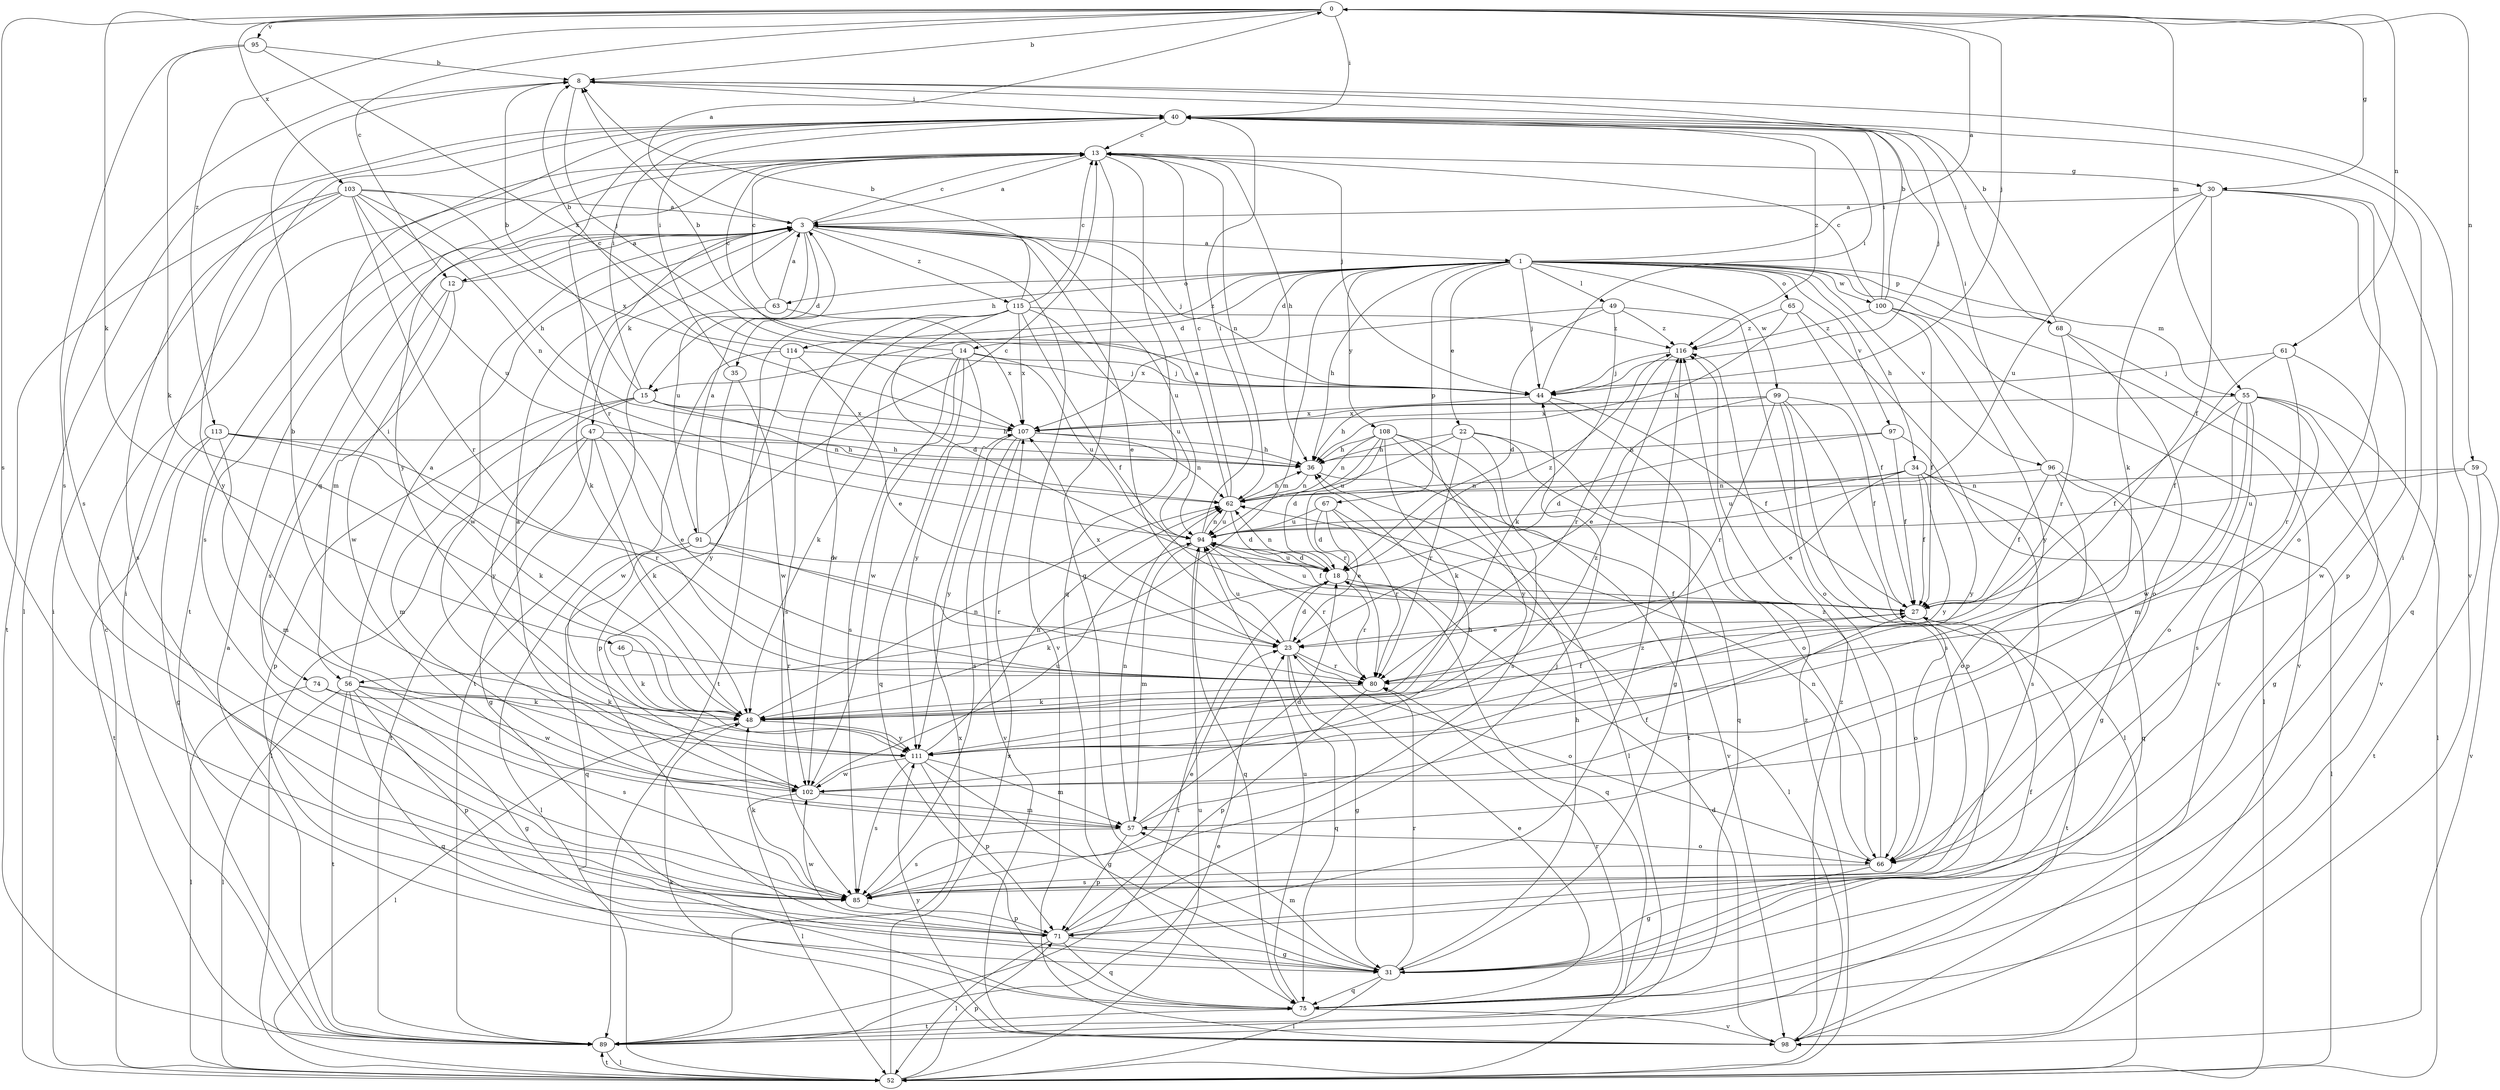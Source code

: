 strict digraph  {
0;
1;
3;
8;
12;
13;
14;
15;
18;
22;
23;
27;
30;
31;
34;
35;
36;
40;
44;
46;
47;
48;
49;
52;
55;
56;
57;
59;
61;
62;
63;
65;
66;
67;
68;
71;
74;
75;
80;
85;
89;
91;
94;
95;
96;
97;
98;
99;
100;
102;
103;
107;
108;
111;
113;
114;
115;
116;
0 -> 8  [label=b];
0 -> 12  [label=c];
0 -> 30  [label=g];
0 -> 40  [label=i];
0 -> 44  [label=j];
0 -> 46  [label=k];
0 -> 55  [label=m];
0 -> 59  [label=n];
0 -> 61  [label=n];
0 -> 85  [label=s];
0 -> 95  [label=v];
0 -> 103  [label=x];
0 -> 113  [label=z];
1 -> 0  [label=a];
1 -> 14  [label=d];
1 -> 15  [label=d];
1 -> 22  [label=e];
1 -> 34  [label=h];
1 -> 35  [label=h];
1 -> 36  [label=h];
1 -> 44  [label=j];
1 -> 49  [label=l];
1 -> 55  [label=m];
1 -> 56  [label=m];
1 -> 63  [label=o];
1 -> 65  [label=o];
1 -> 67  [label=p];
1 -> 68  [label=p];
1 -> 96  [label=v];
1 -> 97  [label=v];
1 -> 98  [label=v];
1 -> 99  [label=w];
1 -> 100  [label=w];
1 -> 108  [label=y];
1 -> 114  [label=z];
3 -> 0  [label=a];
3 -> 1  [label=a];
3 -> 12  [label=c];
3 -> 13  [label=c];
3 -> 15  [label=d];
3 -> 23  [label=e];
3 -> 44  [label=j];
3 -> 47  [label=k];
3 -> 48  [label=k];
3 -> 85  [label=s];
3 -> 91  [label=u];
3 -> 94  [label=u];
3 -> 98  [label=v];
3 -> 102  [label=w];
3 -> 115  [label=z];
8 -> 40  [label=i];
8 -> 44  [label=j];
8 -> 85  [label=s];
8 -> 98  [label=v];
12 -> 3  [label=a];
12 -> 56  [label=m];
12 -> 74  [label=q];
12 -> 102  [label=w];
13 -> 3  [label=a];
13 -> 30  [label=g];
13 -> 31  [label=g];
13 -> 36  [label=h];
13 -> 44  [label=j];
13 -> 62  [label=n];
13 -> 75  [label=q];
13 -> 85  [label=s];
13 -> 89  [label=t];
13 -> 111  [label=y];
14 -> 13  [label=c];
14 -> 44  [label=j];
14 -> 48  [label=k];
14 -> 75  [label=q];
14 -> 85  [label=s];
14 -> 94  [label=u];
14 -> 102  [label=w];
14 -> 111  [label=y];
15 -> 8  [label=b];
15 -> 36  [label=h];
15 -> 40  [label=i];
15 -> 57  [label=m];
15 -> 62  [label=n];
15 -> 71  [label=p];
15 -> 107  [label=x];
15 -> 111  [label=y];
18 -> 27  [label=f];
18 -> 48  [label=k];
18 -> 62  [label=n];
18 -> 75  [label=q];
18 -> 80  [label=r];
18 -> 89  [label=t];
18 -> 94  [label=u];
18 -> 116  [label=z];
22 -> 36  [label=h];
22 -> 66  [label=o];
22 -> 75  [label=q];
22 -> 80  [label=r];
22 -> 85  [label=s];
22 -> 94  [label=u];
23 -> 18  [label=d];
23 -> 31  [label=g];
23 -> 66  [label=o];
23 -> 75  [label=q];
23 -> 80  [label=r];
23 -> 94  [label=u];
23 -> 107  [label=x];
27 -> 23  [label=e];
27 -> 66  [label=o];
27 -> 89  [label=t];
27 -> 94  [label=u];
30 -> 3  [label=a];
30 -> 27  [label=f];
30 -> 48  [label=k];
30 -> 66  [label=o];
30 -> 71  [label=p];
30 -> 75  [label=q];
30 -> 94  [label=u];
31 -> 27  [label=f];
31 -> 36  [label=h];
31 -> 40  [label=i];
31 -> 52  [label=l];
31 -> 57  [label=m];
31 -> 75  [label=q];
31 -> 80  [label=r];
34 -> 23  [label=e];
34 -> 27  [label=f];
34 -> 62  [label=n];
34 -> 75  [label=q];
34 -> 85  [label=s];
34 -> 94  [label=u];
34 -> 111  [label=y];
35 -> 40  [label=i];
35 -> 71  [label=p];
35 -> 102  [label=w];
36 -> 62  [label=n];
36 -> 98  [label=v];
40 -> 13  [label=c];
40 -> 44  [label=j];
40 -> 52  [label=l];
40 -> 80  [label=r];
40 -> 116  [label=z];
44 -> 8  [label=b];
44 -> 27  [label=f];
44 -> 31  [label=g];
44 -> 40  [label=i];
44 -> 107  [label=x];
46 -> 48  [label=k];
46 -> 80  [label=r];
47 -> 23  [label=e];
47 -> 31  [label=g];
47 -> 36  [label=h];
47 -> 48  [label=k];
47 -> 52  [label=l];
47 -> 89  [label=t];
48 -> 27  [label=f];
48 -> 40  [label=i];
48 -> 52  [label=l];
48 -> 62  [label=n];
48 -> 111  [label=y];
49 -> 18  [label=d];
49 -> 48  [label=k];
49 -> 66  [label=o];
49 -> 107  [label=x];
49 -> 116  [label=z];
52 -> 13  [label=c];
52 -> 40  [label=i];
52 -> 71  [label=p];
52 -> 89  [label=t];
52 -> 94  [label=u];
52 -> 107  [label=x];
52 -> 116  [label=z];
55 -> 27  [label=f];
55 -> 31  [label=g];
55 -> 52  [label=l];
55 -> 57  [label=m];
55 -> 66  [label=o];
55 -> 85  [label=s];
55 -> 102  [label=w];
55 -> 107  [label=x];
56 -> 3  [label=a];
56 -> 31  [label=g];
56 -> 48  [label=k];
56 -> 52  [label=l];
56 -> 71  [label=p];
56 -> 75  [label=q];
56 -> 89  [label=t];
56 -> 102  [label=w];
57 -> 18  [label=d];
57 -> 27  [label=f];
57 -> 62  [label=n];
57 -> 66  [label=o];
57 -> 71  [label=p];
57 -> 85  [label=s];
59 -> 62  [label=n];
59 -> 89  [label=t];
59 -> 94  [label=u];
59 -> 98  [label=v];
61 -> 27  [label=f];
61 -> 44  [label=j];
61 -> 80  [label=r];
61 -> 102  [label=w];
62 -> 3  [label=a];
62 -> 13  [label=c];
62 -> 18  [label=d];
62 -> 36  [label=h];
62 -> 94  [label=u];
63 -> 3  [label=a];
63 -> 13  [label=c];
63 -> 89  [label=t];
63 -> 107  [label=x];
65 -> 27  [label=f];
65 -> 36  [label=h];
65 -> 52  [label=l];
65 -> 116  [label=z];
66 -> 31  [label=g];
66 -> 62  [label=n];
66 -> 85  [label=s];
66 -> 116  [label=z];
67 -> 18  [label=d];
67 -> 23  [label=e];
67 -> 52  [label=l];
67 -> 80  [label=r];
67 -> 94  [label=u];
68 -> 8  [label=b];
68 -> 40  [label=i];
68 -> 66  [label=o];
68 -> 80  [label=r];
68 -> 98  [label=v];
71 -> 31  [label=g];
71 -> 44  [label=j];
71 -> 52  [label=l];
71 -> 75  [label=q];
71 -> 102  [label=w];
71 -> 116  [label=z];
74 -> 48  [label=k];
74 -> 52  [label=l];
74 -> 85  [label=s];
75 -> 23  [label=e];
75 -> 80  [label=r];
75 -> 89  [label=t];
75 -> 94  [label=u];
75 -> 98  [label=v];
80 -> 48  [label=k];
80 -> 71  [label=p];
85 -> 23  [label=e];
85 -> 48  [label=k];
85 -> 71  [label=p];
89 -> 3  [label=a];
89 -> 23  [label=e];
89 -> 40  [label=i];
89 -> 52  [label=l];
89 -> 107  [label=x];
91 -> 3  [label=a];
91 -> 13  [label=c];
91 -> 18  [label=d];
91 -> 52  [label=l];
91 -> 75  [label=q];
91 -> 80  [label=r];
94 -> 18  [label=d];
94 -> 27  [label=f];
94 -> 40  [label=i];
94 -> 57  [label=m];
94 -> 62  [label=n];
94 -> 75  [label=q];
94 -> 80  [label=r];
95 -> 8  [label=b];
95 -> 48  [label=k];
95 -> 85  [label=s];
95 -> 107  [label=x];
96 -> 27  [label=f];
96 -> 31  [label=g];
96 -> 40  [label=i];
96 -> 52  [label=l];
96 -> 62  [label=n];
96 -> 66  [label=o];
97 -> 18  [label=d];
97 -> 27  [label=f];
97 -> 36  [label=h];
97 -> 111  [label=y];
98 -> 18  [label=d];
98 -> 48  [label=k];
98 -> 111  [label=y];
98 -> 116  [label=z];
99 -> 23  [label=e];
99 -> 27  [label=f];
99 -> 36  [label=h];
99 -> 52  [label=l];
99 -> 71  [label=p];
99 -> 80  [label=r];
99 -> 85  [label=s];
99 -> 107  [label=x];
100 -> 8  [label=b];
100 -> 13  [label=c];
100 -> 27  [label=f];
100 -> 40  [label=i];
100 -> 98  [label=v];
100 -> 111  [label=y];
100 -> 116  [label=z];
102 -> 3  [label=a];
102 -> 36  [label=h];
102 -> 52  [label=l];
102 -> 57  [label=m];
102 -> 94  [label=u];
103 -> 3  [label=a];
103 -> 36  [label=h];
103 -> 62  [label=n];
103 -> 80  [label=r];
103 -> 85  [label=s];
103 -> 89  [label=t];
103 -> 94  [label=u];
103 -> 107  [label=x];
103 -> 111  [label=y];
107 -> 36  [label=h];
107 -> 62  [label=n];
107 -> 85  [label=s];
107 -> 98  [label=v];
107 -> 111  [label=y];
108 -> 18  [label=d];
108 -> 36  [label=h];
108 -> 48  [label=k];
108 -> 52  [label=l];
108 -> 62  [label=n];
108 -> 80  [label=r];
108 -> 89  [label=t];
108 -> 111  [label=y];
111 -> 8  [label=b];
111 -> 31  [label=g];
111 -> 57  [label=m];
111 -> 62  [label=n];
111 -> 71  [label=p];
111 -> 85  [label=s];
111 -> 102  [label=w];
111 -> 116  [label=z];
113 -> 31  [label=g];
113 -> 36  [label=h];
113 -> 48  [label=k];
113 -> 57  [label=m];
113 -> 80  [label=r];
113 -> 89  [label=t];
114 -> 8  [label=b];
114 -> 23  [label=e];
114 -> 44  [label=j];
114 -> 102  [label=w];
114 -> 111  [label=y];
115 -> 8  [label=b];
115 -> 13  [label=c];
115 -> 18  [label=d];
115 -> 27  [label=f];
115 -> 85  [label=s];
115 -> 89  [label=t];
115 -> 94  [label=u];
115 -> 102  [label=w];
115 -> 107  [label=x];
115 -> 116  [label=z];
116 -> 44  [label=j];
116 -> 80  [label=r];
}
